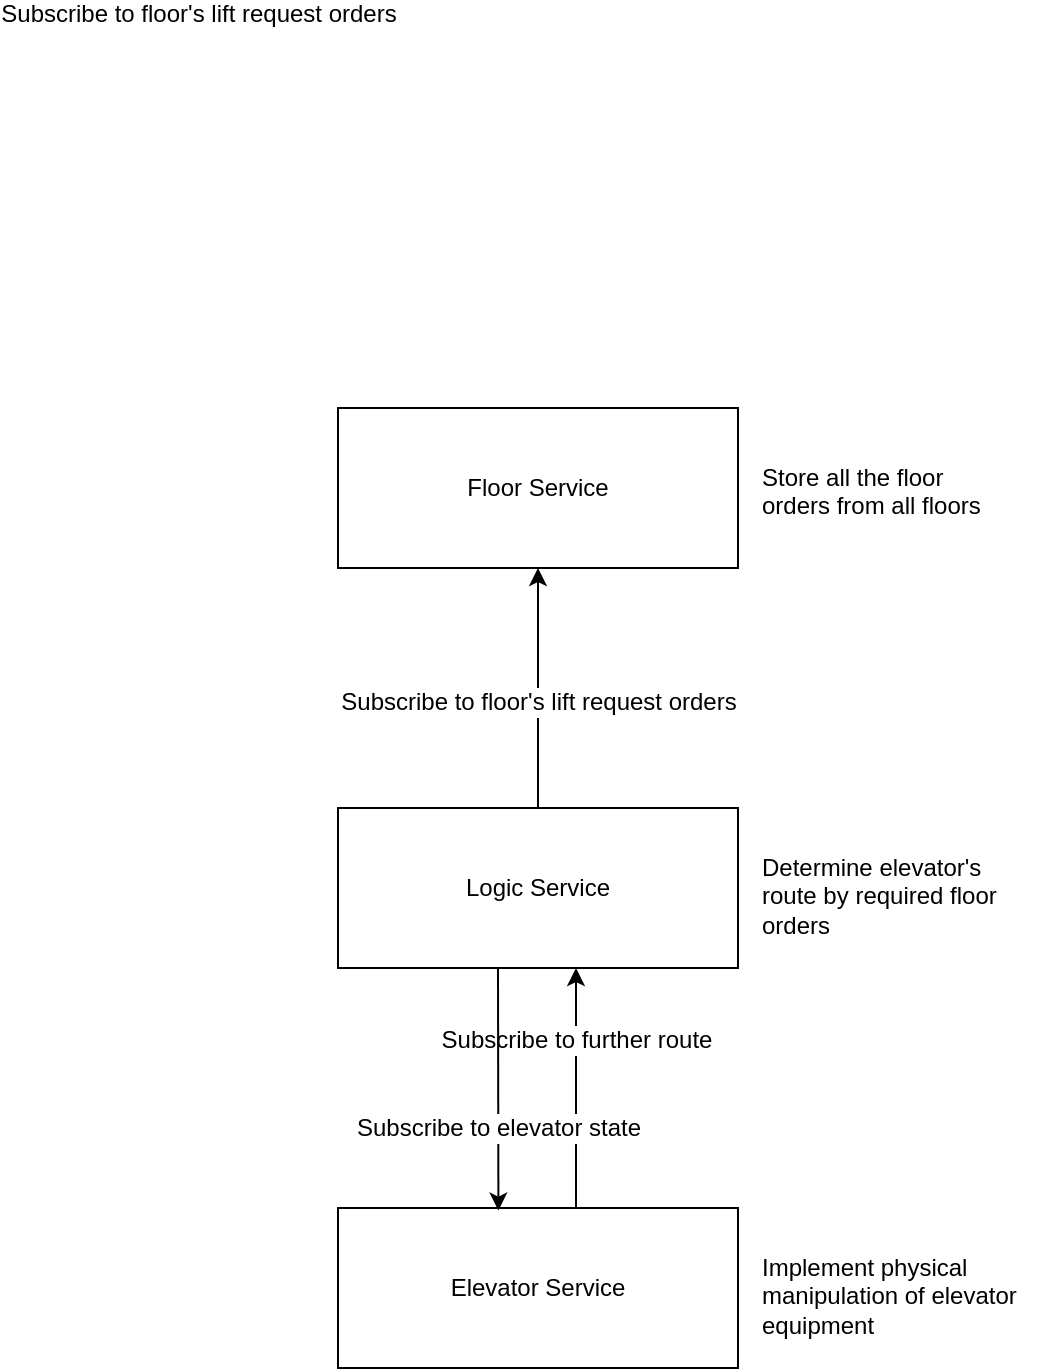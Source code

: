 <mxfile version="12.0.2" type="device" pages="1"><diagram id="zvdPaHmOVqmVNXRVuLXc" name="Page-1"><mxGraphModel dx="1170" dy="1733" grid="1" gridSize="10" guides="1" tooltips="1" connect="1" arrows="1" fold="1" page="1" pageScale="1" pageWidth="850" pageHeight="1100" math="0" shadow="0"><root><mxCell id="0"/><mxCell id="1" parent="0"/><mxCell id="0h6UkQGziDQYA7ILjE5_-1" value="Floor Service" style="rounded=0;whiteSpace=wrap;html=1;" vertex="1" parent="1"><mxGeometry x="280" y="80" width="200" height="80" as="geometry"/></mxCell><mxCell id="0h6UkQGziDQYA7ILjE5_-17" style="edgeStyle=none;rounded=0;orthogonalLoop=1;jettySize=auto;html=1;" edge="1" parent="1"><mxGeometry relative="1" as="geometry"><mxPoint x="399" y="480" as="sourcePoint"/><mxPoint x="399" y="360" as="targetPoint"/></mxGeometry></mxCell><mxCell id="0h6UkQGziDQYA7ILjE5_-18" value="Subscribe to further route" style="text;html=1;resizable=0;points=[];align=center;verticalAlign=middle;labelBackgroundColor=#ffffff;" vertex="1" connectable="0" parent="0h6UkQGziDQYA7ILjE5_-17"><mxGeometry x="0.396" relative="1" as="geometry"><mxPoint as="offset"/></mxGeometry></mxCell><mxCell id="0h6UkQGziDQYA7ILjE5_-2" value="Elevator Service" style="rounded=0;whiteSpace=wrap;html=1;" vertex="1" parent="1"><mxGeometry x="280" y="480" width="200" height="80" as="geometry"/></mxCell><mxCell id="0h6UkQGziDQYA7ILjE5_-13" style="edgeStyle=none;rounded=0;orthogonalLoop=1;jettySize=auto;html=1;" edge="1" parent="1" source="0h6UkQGziDQYA7ILjE5_-3" target="0h6UkQGziDQYA7ILjE5_-1"><mxGeometry relative="1" as="geometry"/></mxCell><mxCell id="0h6UkQGziDQYA7ILjE5_-14" value="Subscribe to floor's lift request orders" style="text;html=1;resizable=0;points=[];align=center;verticalAlign=middle;labelBackgroundColor=#ffffff;" vertex="1" connectable="0" parent="0h6UkQGziDQYA7ILjE5_-13"><mxGeometry x="-0.117" relative="1" as="geometry"><mxPoint as="offset"/></mxGeometry></mxCell><mxCell id="0h6UkQGziDQYA7ILjE5_-15" style="edgeStyle=none;rounded=0;orthogonalLoop=1;jettySize=auto;html=1;entryX=0.401;entryY=0.016;entryDx=0;entryDy=0;entryPerimeter=0;" edge="1" parent="1" target="0h6UkQGziDQYA7ILjE5_-2"><mxGeometry relative="1" as="geometry"><mxPoint x="360" y="360" as="sourcePoint"/></mxGeometry></mxCell><mxCell id="0h6UkQGziDQYA7ILjE5_-16" value="Subscribe to elevator state" style="text;html=1;resizable=0;points=[];align=center;verticalAlign=middle;labelBackgroundColor=#ffffff;" vertex="1" connectable="0" parent="0h6UkQGziDQYA7ILjE5_-15"><mxGeometry x="0.161" relative="1" as="geometry"><mxPoint y="9.5" as="offset"/></mxGeometry></mxCell><mxCell id="0h6UkQGziDQYA7ILjE5_-3" value="Logic Service" style="rounded=0;whiteSpace=wrap;html=1;" vertex="1" parent="1"><mxGeometry x="280" y="280" width="200" height="80" as="geometry"/></mxCell><mxCell id="0h6UkQGziDQYA7ILjE5_-19" value="Subscribe to floor's lift request orders" style="text;html=1;resizable=0;points=[];align=center;verticalAlign=middle;labelBackgroundColor=#ffffff;" vertex="1" connectable="0" parent="1"><mxGeometry x="-0.117" relative="1" as="geometry"><mxPoint x="210" y="-117" as="offset"/></mxGeometry></mxCell><mxCell id="0h6UkQGziDQYA7ILjE5_-20" value="Store all the floor &lt;br&gt;orders from all floors" style="text;html=1;resizable=0;points=[];autosize=1;align=left;verticalAlign=top;spacingTop=-4;" vertex="1" parent="1"><mxGeometry x="490" y="105" width="120" height="30" as="geometry"/></mxCell><mxCell id="0h6UkQGziDQYA7ILjE5_-21" value="Determine elevator's&lt;br&gt;route by required floor&lt;br&gt;orders" style="text;html=1;resizable=0;points=[];autosize=1;align=left;verticalAlign=top;spacingTop=-4;" vertex="1" parent="1"><mxGeometry x="490" y="300" width="130" height="40" as="geometry"/></mxCell><mxCell id="0h6UkQGziDQYA7ILjE5_-22" value="Implement physical&lt;br&gt;manipulation of elevator&lt;br&gt;equipment" style="text;html=1;resizable=0;points=[];autosize=1;align=left;verticalAlign=top;spacingTop=-4;" vertex="1" parent="1"><mxGeometry x="490" y="500" width="140" height="40" as="geometry"/></mxCell></root></mxGraphModel></diagram></mxfile>